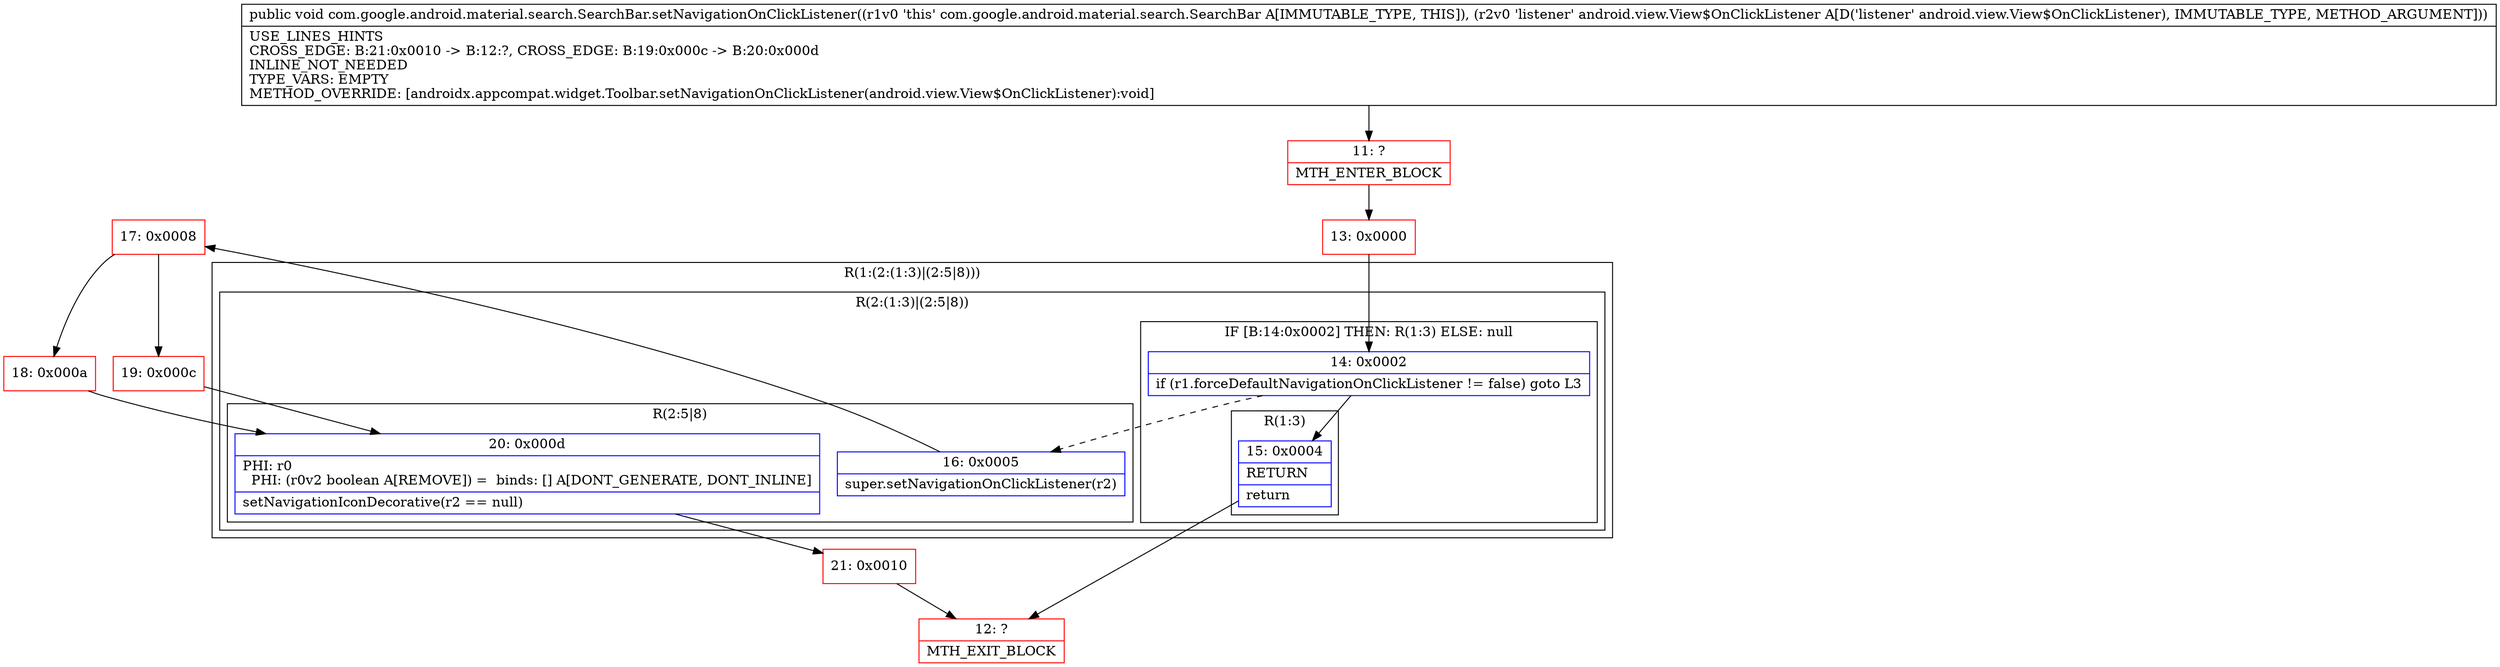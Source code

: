digraph "CFG forcom.google.android.material.search.SearchBar.setNavigationOnClickListener(Landroid\/view\/View$OnClickListener;)V" {
subgraph cluster_Region_2111119616 {
label = "R(1:(2:(1:3)|(2:5|8)))";
node [shape=record,color=blue];
subgraph cluster_Region_939789080 {
label = "R(2:(1:3)|(2:5|8))";
node [shape=record,color=blue];
subgraph cluster_IfRegion_1789331117 {
label = "IF [B:14:0x0002] THEN: R(1:3) ELSE: null";
node [shape=record,color=blue];
Node_14 [shape=record,label="{14\:\ 0x0002|if (r1.forceDefaultNavigationOnClickListener != false) goto L3\l}"];
subgraph cluster_Region_68456861 {
label = "R(1:3)";
node [shape=record,color=blue];
Node_15 [shape=record,label="{15\:\ 0x0004|RETURN\l|return\l}"];
}
}
subgraph cluster_Region_1344105790 {
label = "R(2:5|8)";
node [shape=record,color=blue];
Node_16 [shape=record,label="{16\:\ 0x0005|super.setNavigationOnClickListener(r2)\l}"];
Node_20 [shape=record,label="{20\:\ 0x000d|PHI: r0 \l  PHI: (r0v2 boolean A[REMOVE]) =  binds: [] A[DONT_GENERATE, DONT_INLINE]\l|setNavigationIconDecorative(r2 == null)\l}"];
}
}
}
Node_11 [shape=record,color=red,label="{11\:\ ?|MTH_ENTER_BLOCK\l}"];
Node_13 [shape=record,color=red,label="{13\:\ 0x0000}"];
Node_12 [shape=record,color=red,label="{12\:\ ?|MTH_EXIT_BLOCK\l}"];
Node_17 [shape=record,color=red,label="{17\:\ 0x0008}"];
Node_18 [shape=record,color=red,label="{18\:\ 0x000a}"];
Node_21 [shape=record,color=red,label="{21\:\ 0x0010}"];
Node_19 [shape=record,color=red,label="{19\:\ 0x000c}"];
MethodNode[shape=record,label="{public void com.google.android.material.search.SearchBar.setNavigationOnClickListener((r1v0 'this' com.google.android.material.search.SearchBar A[IMMUTABLE_TYPE, THIS]), (r2v0 'listener' android.view.View$OnClickListener A[D('listener' android.view.View$OnClickListener), IMMUTABLE_TYPE, METHOD_ARGUMENT]))  | USE_LINES_HINTS\lCROSS_EDGE: B:21:0x0010 \-\> B:12:?, CROSS_EDGE: B:19:0x000c \-\> B:20:0x000d\lINLINE_NOT_NEEDED\lTYPE_VARS: EMPTY\lMETHOD_OVERRIDE: [androidx.appcompat.widget.Toolbar.setNavigationOnClickListener(android.view.View$OnClickListener):void]\l}"];
MethodNode -> Node_11;Node_14 -> Node_15;
Node_14 -> Node_16[style=dashed];
Node_15 -> Node_12;
Node_16 -> Node_17;
Node_20 -> Node_21;
Node_11 -> Node_13;
Node_13 -> Node_14;
Node_17 -> Node_18;
Node_17 -> Node_19;
Node_18 -> Node_20;
Node_21 -> Node_12;
Node_19 -> Node_20;
}

